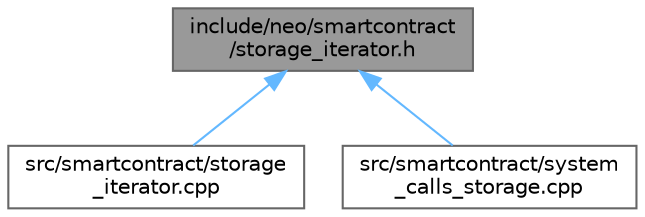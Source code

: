 digraph "include/neo/smartcontract/storage_iterator.h"
{
 // LATEX_PDF_SIZE
  bgcolor="transparent";
  edge [fontname=Helvetica,fontsize=10,labelfontname=Helvetica,labelfontsize=10];
  node [fontname=Helvetica,fontsize=10,shape=box,height=0.2,width=0.4];
  Node1 [id="Node000001",label="include/neo/smartcontract\l/storage_iterator.h",height=0.2,width=0.4,color="gray40", fillcolor="grey60", style="filled", fontcolor="black",tooltip=" "];
  Node1 -> Node2 [id="edge3_Node000001_Node000002",dir="back",color="steelblue1",style="solid",tooltip=" "];
  Node2 [id="Node000002",label="src/smartcontract/storage\l_iterator.cpp",height=0.2,width=0.4,color="grey40", fillcolor="white", style="filled",URL="$storage__iterator_8cpp.html",tooltip=" "];
  Node1 -> Node3 [id="edge4_Node000001_Node000003",dir="back",color="steelblue1",style="solid",tooltip=" "];
  Node3 [id="Node000003",label="src/smartcontract/system\l_calls_storage.cpp",height=0.2,width=0.4,color="grey40", fillcolor="white", style="filled",URL="$system__calls__storage_8cpp.html",tooltip=" "];
}
